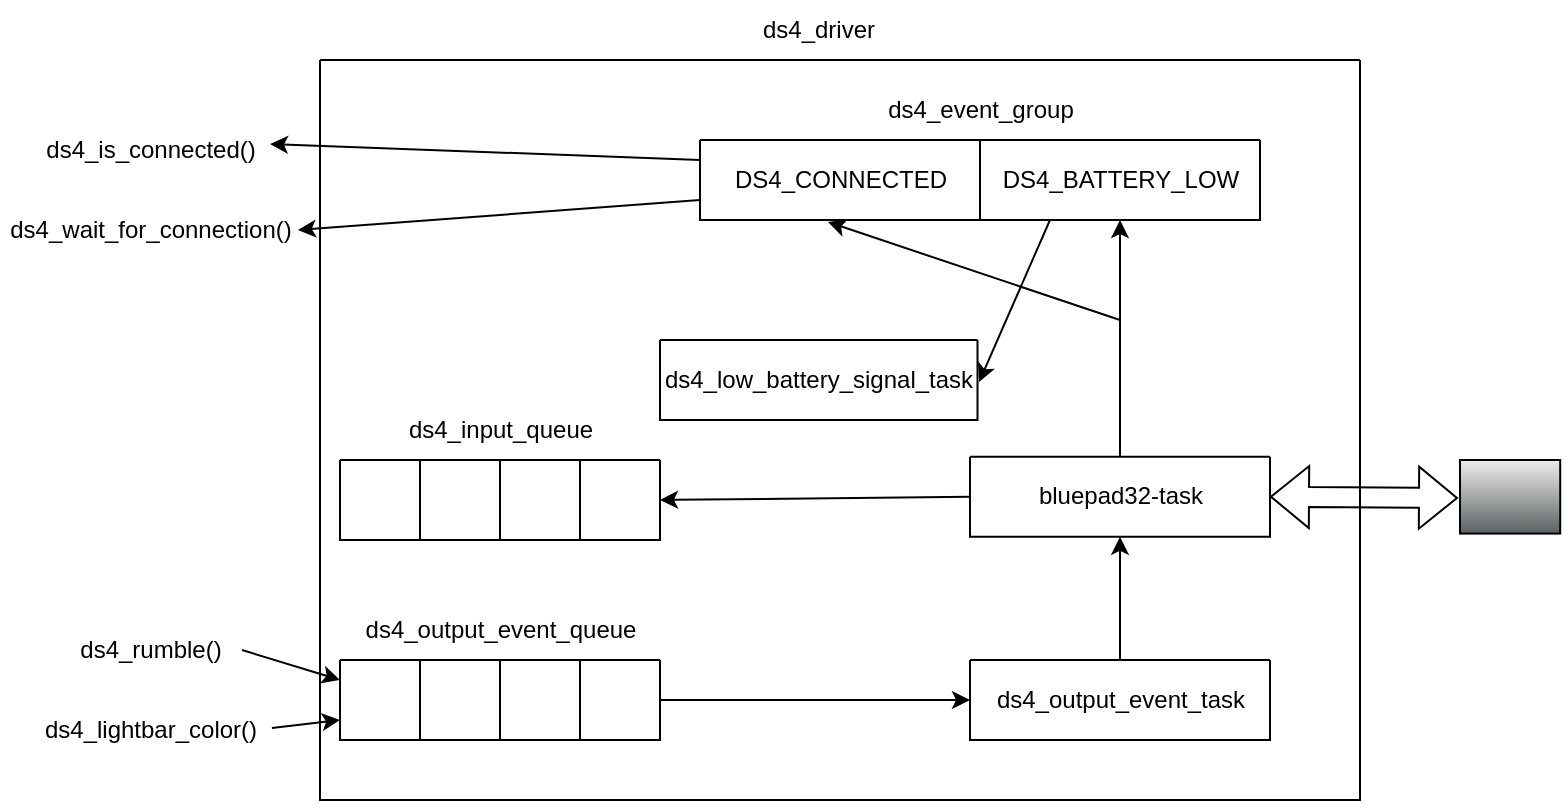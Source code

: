 <mxfile version="27.2.0">
  <diagram name="Page-1" id="P6XHC45i_bUvYeJ-fVqn">
    <mxGraphModel dx="2235" dy="802" grid="1" gridSize="10" guides="1" tooltips="1" connect="1" arrows="1" fold="1" page="1" pageScale="1" pageWidth="850" pageHeight="1100" math="0" shadow="0">
      <root>
        <mxCell id="0" />
        <mxCell id="1" parent="0" />
        <mxCell id="7CeD2W4gt2jp2_4vESI6-9" value="" style="shape=mxgraph.networks2.icon;aspect=fixed;fillColor=#EDEDED;strokeColor=#000000;gradientColor=#5B6163;network2IconShadow=1;network2bgFillColor=none;network2Icon=mxgraph.networks2.gamepad;network2IconXOffset=0.0;network2IconYOffset=0.002;network2IconW=1.002;network2IconH=0.736;" vertex="1" parent="1">
          <mxGeometry x="720" y="350" width="50.105" height="36.79" as="geometry" />
        </mxCell>
        <mxCell id="7CeD2W4gt2jp2_4vESI6-31" value="" style="group" vertex="1" connectable="0" parent="1">
          <mxGeometry x="160" y="320" width="160" height="70" as="geometry" />
        </mxCell>
        <mxCell id="7CeD2W4gt2jp2_4vESI6-28" value="" style="group" vertex="1" connectable="0" parent="7CeD2W4gt2jp2_4vESI6-31">
          <mxGeometry y="30" width="160" height="40" as="geometry" />
        </mxCell>
        <mxCell id="7CeD2W4gt2jp2_4vESI6-12" value="" style="swimlane;startSize=0;" vertex="1" parent="7CeD2W4gt2jp2_4vESI6-28">
          <mxGeometry width="40" height="40" as="geometry" />
        </mxCell>
        <mxCell id="7CeD2W4gt2jp2_4vESI6-24" value="" style="swimlane;startSize=0;" vertex="1" parent="7CeD2W4gt2jp2_4vESI6-28">
          <mxGeometry x="40" width="40" height="40" as="geometry" />
        </mxCell>
        <mxCell id="7CeD2W4gt2jp2_4vESI6-25" value="" style="swimlane;startSize=0;" vertex="1" parent="7CeD2W4gt2jp2_4vESI6-28">
          <mxGeometry x="120" width="40" height="40" as="geometry" />
        </mxCell>
        <mxCell id="7CeD2W4gt2jp2_4vESI6-26" value="" style="swimlane;startSize=0;" vertex="1" parent="7CeD2W4gt2jp2_4vESI6-28">
          <mxGeometry x="80" width="40" height="40" as="geometry" />
        </mxCell>
        <mxCell id="7CeD2W4gt2jp2_4vESI6-30" value="ds4_input_queue" style="text;html=1;align=center;verticalAlign=middle;resizable=0;points=[];autosize=1;strokeColor=none;fillColor=none;" vertex="1" parent="7CeD2W4gt2jp2_4vESI6-31">
          <mxGeometry x="25" width="110" height="30" as="geometry" />
        </mxCell>
        <mxCell id="7CeD2W4gt2jp2_4vESI6-34" value="" style="group" vertex="1" connectable="0" parent="1">
          <mxGeometry x="160" y="420" width="160" height="70" as="geometry" />
        </mxCell>
        <mxCell id="7CeD2W4gt2jp2_4vESI6-21" value="" style="group" vertex="1" connectable="0" parent="7CeD2W4gt2jp2_4vESI6-34">
          <mxGeometry y="30" width="160" height="40" as="geometry" />
        </mxCell>
        <mxCell id="7CeD2W4gt2jp2_4vESI6-15" value="" style="swimlane;startSize=0;" vertex="1" collapsed="1" parent="7CeD2W4gt2jp2_4vESI6-21">
          <mxGeometry x="40" width="40" height="40" as="geometry">
            <mxRectangle x="150" y="490" width="40" height="40" as="alternateBounds" />
          </mxGeometry>
        </mxCell>
        <mxCell id="7CeD2W4gt2jp2_4vESI6-33" value="" style="group" vertex="1" connectable="0" parent="7CeD2W4gt2jp2_4vESI6-21">
          <mxGeometry width="160" height="40" as="geometry" />
        </mxCell>
        <mxCell id="7CeD2W4gt2jp2_4vESI6-10" value="" style="swimlane;startSize=0;" vertex="1" parent="7CeD2W4gt2jp2_4vESI6-33">
          <mxGeometry width="40" height="40" as="geometry" />
        </mxCell>
        <mxCell id="7CeD2W4gt2jp2_4vESI6-13" value="" style="swimlane;startSize=0;" vertex="1" parent="7CeD2W4gt2jp2_4vESI6-33">
          <mxGeometry x="120" width="40" height="40" as="geometry" />
        </mxCell>
        <mxCell id="7CeD2W4gt2jp2_4vESI6-14" value="" style="swimlane;startSize=0;" vertex="1" parent="7CeD2W4gt2jp2_4vESI6-33">
          <mxGeometry x="80" width="40" height="40" as="geometry" />
        </mxCell>
        <mxCell id="7CeD2W4gt2jp2_4vESI6-32" value="ds4_output_event_queue" style="text;html=1;align=center;verticalAlign=middle;resizable=0;points=[];autosize=1;strokeColor=none;fillColor=none;" vertex="1" parent="7CeD2W4gt2jp2_4vESI6-34">
          <mxGeometry x="10" width="140" height="30" as="geometry" />
        </mxCell>
        <mxCell id="7CeD2W4gt2jp2_4vESI6-35" value="" style="swimlane;startSize=0;" vertex="1" parent="1">
          <mxGeometry x="320" y="290" width="158.75" height="40" as="geometry" />
        </mxCell>
        <mxCell id="7CeD2W4gt2jp2_4vESI6-36" value="ds4_low_battery_signal_task" style="text;html=1;align=center;verticalAlign=middle;resizable=0;points=[];autosize=1;strokeColor=none;fillColor=none;" vertex="1" parent="7CeD2W4gt2jp2_4vESI6-35">
          <mxGeometry x="-1.25" y="5" width="160" height="30" as="geometry" />
        </mxCell>
        <mxCell id="7CeD2W4gt2jp2_4vESI6-39" value="" style="swimlane;startSize=0;" vertex="1" parent="1">
          <mxGeometry x="475" y="450" width="150" height="40" as="geometry" />
        </mxCell>
        <mxCell id="7CeD2W4gt2jp2_4vESI6-37" value="ds4_output_event_task" style="text;html=1;align=center;verticalAlign=middle;resizable=0;points=[];autosize=1;strokeColor=none;fillColor=none;" vertex="1" parent="7CeD2W4gt2jp2_4vESI6-39">
          <mxGeometry x="10" y="5" width="130" height="30" as="geometry" />
        </mxCell>
        <mxCell id="7CeD2W4gt2jp2_4vESI6-40" value="" style="swimlane;startSize=0;" vertex="1" parent="1">
          <mxGeometry x="475" y="348.39" width="150" height="40" as="geometry" />
        </mxCell>
        <mxCell id="7CeD2W4gt2jp2_4vESI6-38" value="bluepad32-task" style="text;html=1;align=center;verticalAlign=middle;resizable=0;points=[];autosize=1;strokeColor=none;fillColor=none;" vertex="1" parent="7CeD2W4gt2jp2_4vESI6-40">
          <mxGeometry x="25" y="5" width="100" height="30" as="geometry" />
        </mxCell>
        <mxCell id="7CeD2W4gt2jp2_4vESI6-43" value="" style="endArrow=classic;html=1;rounded=0;entryX=1;entryY=0.5;entryDx=0;entryDy=0;exitX=0;exitY=0.5;exitDx=0;exitDy=0;" edge="1" parent="1" source="7CeD2W4gt2jp2_4vESI6-40" target="7CeD2W4gt2jp2_4vESI6-25">
          <mxGeometry width="50" height="50" relative="1" as="geometry">
            <mxPoint x="400" y="440" as="sourcePoint" />
            <mxPoint x="450" y="390" as="targetPoint" />
          </mxGeometry>
        </mxCell>
        <mxCell id="7CeD2W4gt2jp2_4vESI6-44" value="" style="endArrow=classic;html=1;rounded=0;entryX=0.5;entryY=1;entryDx=0;entryDy=0;exitX=0.5;exitY=0;exitDx=0;exitDy=0;" edge="1" parent="1" source="7CeD2W4gt2jp2_4vESI6-39" target="7CeD2W4gt2jp2_4vESI6-40">
          <mxGeometry width="50" height="50" relative="1" as="geometry">
            <mxPoint x="400" y="440" as="sourcePoint" />
            <mxPoint x="450" y="390" as="targetPoint" />
          </mxGeometry>
        </mxCell>
        <mxCell id="7CeD2W4gt2jp2_4vESI6-45" value="" style="endArrow=classic;html=1;rounded=0;exitX=1;exitY=0.5;exitDx=0;exitDy=0;entryX=0;entryY=0.5;entryDx=0;entryDy=0;" edge="1" parent="1" source="7CeD2W4gt2jp2_4vESI6-13" target="7CeD2W4gt2jp2_4vESI6-39">
          <mxGeometry width="50" height="50" relative="1" as="geometry">
            <mxPoint x="400" y="440" as="sourcePoint" />
            <mxPoint x="450" y="390" as="targetPoint" />
          </mxGeometry>
        </mxCell>
        <mxCell id="7CeD2W4gt2jp2_4vESI6-46" value="" style="endArrow=classic;html=1;rounded=0;entryX=0.5;entryY=1;entryDx=0;entryDy=0;exitX=0.5;exitY=0;exitDx=0;exitDy=0;" edge="1" parent="1" source="7CeD2W4gt2jp2_4vESI6-40" target="7CeD2W4gt2jp2_4vESI6-3">
          <mxGeometry width="50" height="50" relative="1" as="geometry">
            <mxPoint x="560" y="340" as="sourcePoint" />
            <mxPoint x="450" y="390" as="targetPoint" />
          </mxGeometry>
        </mxCell>
        <mxCell id="7CeD2W4gt2jp2_4vESI6-7" value="" style="group" vertex="1" connectable="0" parent="1">
          <mxGeometry x="340" y="190" width="280" height="40" as="geometry" />
        </mxCell>
        <mxCell id="7CeD2W4gt2jp2_4vESI6-1" value="" style="swimlane;startSize=0;" vertex="1" parent="7CeD2W4gt2jp2_4vESI6-7">
          <mxGeometry width="140" height="40" as="geometry" />
        </mxCell>
        <mxCell id="7CeD2W4gt2jp2_4vESI6-4" value="DS4_CONNECTED" style="text;html=1;align=center;verticalAlign=middle;resizable=0;points=[];autosize=1;strokeColor=none;fillColor=none;" vertex="1" parent="7CeD2W4gt2jp2_4vESI6-1">
          <mxGeometry x="10" y="5" width="120" height="30" as="geometry" />
        </mxCell>
        <mxCell id="7CeD2W4gt2jp2_4vESI6-3" value="" style="swimlane;startSize=0;" vertex="1" parent="7CeD2W4gt2jp2_4vESI6-7">
          <mxGeometry x="140" width="140" height="40" as="geometry" />
        </mxCell>
        <mxCell id="7CeD2W4gt2jp2_4vESI6-5" value="DS4_BATTERY_LOW" style="text;html=1;align=center;verticalAlign=middle;resizable=0;points=[];autosize=1;strokeColor=none;fillColor=none;" vertex="1" parent="7CeD2W4gt2jp2_4vESI6-3">
          <mxGeometry y="5" width="140" height="30" as="geometry" />
        </mxCell>
        <mxCell id="7CeD2W4gt2jp2_4vESI6-8" value="ds4_event_group" style="text;html=1;align=center;verticalAlign=middle;resizable=0;points=[];autosize=1;strokeColor=none;fillColor=none;" vertex="1" parent="7CeD2W4gt2jp2_4vESI6-3">
          <mxGeometry x="-55" y="-30" width="110" height="30" as="geometry" />
        </mxCell>
        <mxCell id="7CeD2W4gt2jp2_4vESI6-47" value="" style="endArrow=classic;html=1;rounded=0;exitX=0.25;exitY=1;exitDx=0;exitDy=0;entryX=1.005;entryY=0.533;entryDx=0;entryDy=0;entryPerimeter=0;" edge="1" parent="1" source="7CeD2W4gt2jp2_4vESI6-3" target="7CeD2W4gt2jp2_4vESI6-36">
          <mxGeometry width="50" height="50" relative="1" as="geometry">
            <mxPoint x="400" y="440" as="sourcePoint" />
            <mxPoint x="450" y="390" as="targetPoint" />
          </mxGeometry>
        </mxCell>
        <mxCell id="7CeD2W4gt2jp2_4vESI6-48" value="" style="swimlane;startSize=0;" vertex="1" parent="1">
          <mxGeometry x="150" y="150" width="520" height="370" as="geometry" />
        </mxCell>
        <mxCell id="7CeD2W4gt2jp2_4vESI6-42" value="" style="shape=flexArrow;endArrow=classic;startArrow=classic;html=1;rounded=0;entryX=-0.02;entryY=0.516;entryDx=0;entryDy=0;entryPerimeter=0;exitX=1;exitY=0.5;exitDx=0;exitDy=0;" edge="1" parent="1" source="7CeD2W4gt2jp2_4vESI6-40" target="7CeD2W4gt2jp2_4vESI6-9">
          <mxGeometry width="100" height="100" relative="1" as="geometry">
            <mxPoint x="380" y="460" as="sourcePoint" />
            <mxPoint x="480" y="360" as="targetPoint" />
          </mxGeometry>
        </mxCell>
        <mxCell id="7CeD2W4gt2jp2_4vESI6-49" value="ds4_rumble()" style="text;html=1;align=center;verticalAlign=middle;resizable=0;points=[];autosize=1;strokeColor=none;fillColor=none;" vertex="1" parent="1">
          <mxGeometry x="20" y="430" width="90" height="30" as="geometry" />
        </mxCell>
        <mxCell id="7CeD2W4gt2jp2_4vESI6-50" value="ds4_lightbar_color()" style="text;html=1;align=center;verticalAlign=middle;resizable=0;points=[];autosize=1;strokeColor=none;fillColor=none;" vertex="1" parent="1">
          <mxGeometry x="5" y="470" width="120" height="30" as="geometry" />
        </mxCell>
        <mxCell id="7CeD2W4gt2jp2_4vESI6-51" value="ds4_wait_for_connection()" style="text;html=1;align=center;verticalAlign=middle;resizable=0;points=[];autosize=1;strokeColor=none;fillColor=none;" vertex="1" parent="1">
          <mxGeometry x="-10" y="220" width="150" height="30" as="geometry" />
        </mxCell>
        <mxCell id="7CeD2W4gt2jp2_4vESI6-52" value="" style="endArrow=classic;html=1;rounded=0;entryX=0.457;entryY=1.025;entryDx=0;entryDy=0;entryPerimeter=0;" edge="1" parent="1" target="7CeD2W4gt2jp2_4vESI6-1">
          <mxGeometry width="50" height="50" relative="1" as="geometry">
            <mxPoint x="550" y="280" as="sourcePoint" />
            <mxPoint x="450" y="390" as="targetPoint" />
          </mxGeometry>
        </mxCell>
        <mxCell id="7CeD2W4gt2jp2_4vESI6-53" value="ds4_is_connected()" style="text;html=1;align=center;verticalAlign=middle;resizable=0;points=[];autosize=1;strokeColor=none;fillColor=none;" vertex="1" parent="1">
          <mxGeometry x="5" y="180" width="120" height="30" as="geometry" />
        </mxCell>
        <mxCell id="7CeD2W4gt2jp2_4vESI6-54" value="" style="endArrow=classic;html=1;rounded=0;exitX=1.011;exitY=0.5;exitDx=0;exitDy=0;exitPerimeter=0;entryX=0;entryY=0.25;entryDx=0;entryDy=0;" edge="1" parent="1" source="7CeD2W4gt2jp2_4vESI6-49" target="7CeD2W4gt2jp2_4vESI6-10">
          <mxGeometry width="50" height="50" relative="1" as="geometry">
            <mxPoint x="400" y="440" as="sourcePoint" />
            <mxPoint x="450" y="390" as="targetPoint" />
          </mxGeometry>
        </mxCell>
        <mxCell id="7CeD2W4gt2jp2_4vESI6-55" value="" style="endArrow=classic;html=1;rounded=0;exitX=1.008;exitY=0.467;exitDx=0;exitDy=0;exitPerimeter=0;entryX=0;entryY=0.75;entryDx=0;entryDy=0;" edge="1" parent="1" source="7CeD2W4gt2jp2_4vESI6-50" target="7CeD2W4gt2jp2_4vESI6-10">
          <mxGeometry width="50" height="50" relative="1" as="geometry">
            <mxPoint x="400" y="440" as="sourcePoint" />
            <mxPoint x="450" y="390" as="targetPoint" />
          </mxGeometry>
        </mxCell>
        <mxCell id="7CeD2W4gt2jp2_4vESI6-58" value="" style="endArrow=classic;html=1;rounded=0;entryX=1;entryY=0.4;entryDx=0;entryDy=0;entryPerimeter=0;exitX=0;exitY=0.25;exitDx=0;exitDy=0;" edge="1" parent="1" source="7CeD2W4gt2jp2_4vESI6-1" target="7CeD2W4gt2jp2_4vESI6-53">
          <mxGeometry width="50" height="50" relative="1" as="geometry">
            <mxPoint x="400" y="440" as="sourcePoint" />
            <mxPoint x="450" y="390" as="targetPoint" />
          </mxGeometry>
        </mxCell>
        <mxCell id="7CeD2W4gt2jp2_4vESI6-59" value="" style="endArrow=classic;html=1;rounded=0;entryX=0.993;entryY=0.5;entryDx=0;entryDy=0;entryPerimeter=0;exitX=0;exitY=0.75;exitDx=0;exitDy=0;" edge="1" parent="1" source="7CeD2W4gt2jp2_4vESI6-1" target="7CeD2W4gt2jp2_4vESI6-51">
          <mxGeometry width="50" height="50" relative="1" as="geometry">
            <mxPoint x="400" y="440" as="sourcePoint" />
            <mxPoint x="450" y="390" as="targetPoint" />
          </mxGeometry>
        </mxCell>
        <mxCell id="7CeD2W4gt2jp2_4vESI6-60" value="ds4_driver" style="text;html=1;align=center;verticalAlign=middle;resizable=0;points=[];autosize=1;strokeColor=none;fillColor=none;" vertex="1" parent="1">
          <mxGeometry x="364.38" y="120" width="70" height="30" as="geometry" />
        </mxCell>
      </root>
    </mxGraphModel>
  </diagram>
</mxfile>
